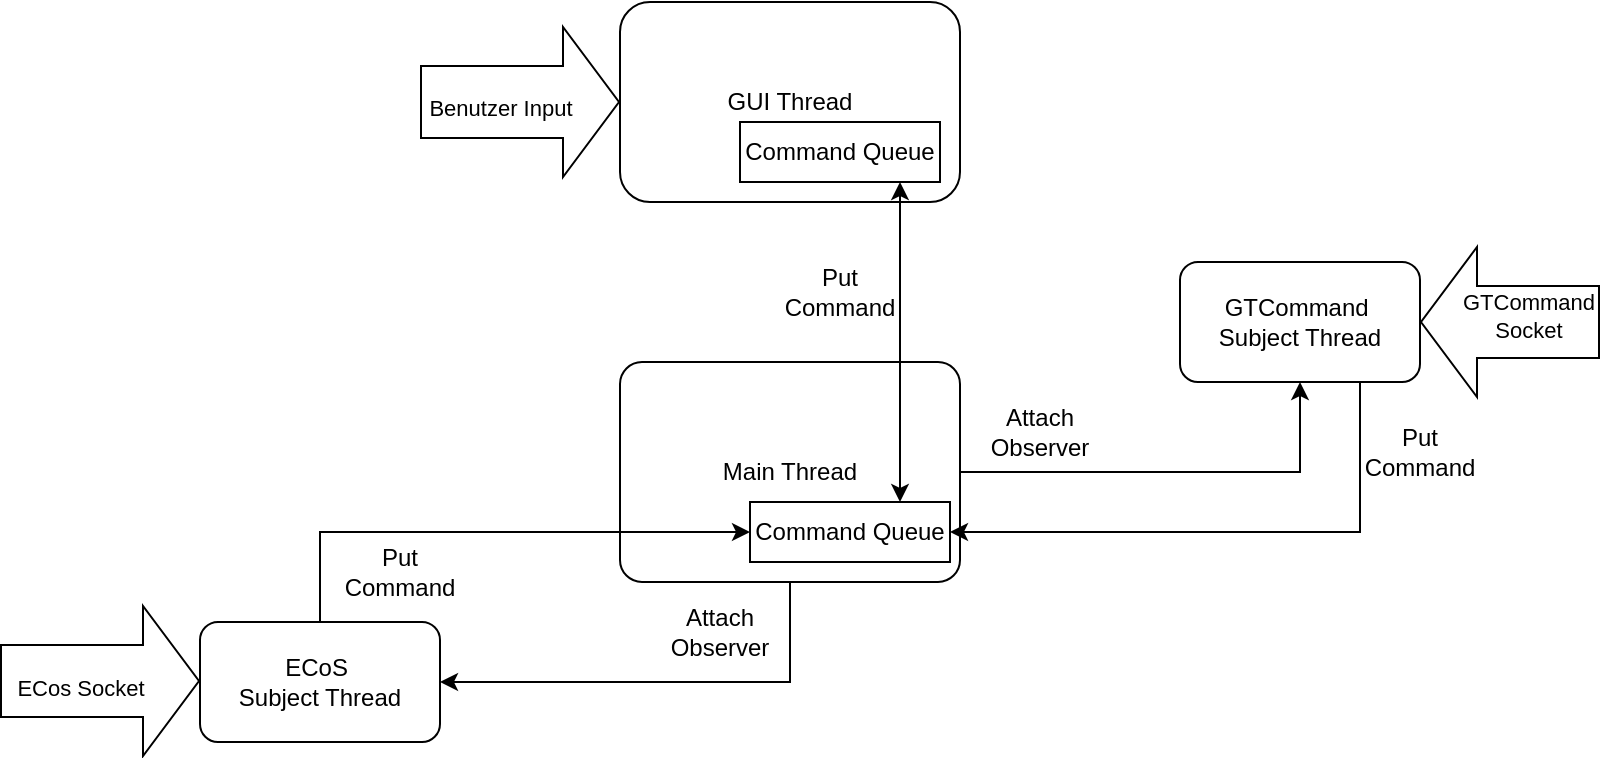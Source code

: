 <mxfile version="24.0.1" type="github">
  <diagram name="Page-1" id="ToANJIGu34HC7c5-Z4KE">
    <mxGraphModel dx="1562" dy="854" grid="1" gridSize="10" guides="1" tooltips="1" connect="1" arrows="1" fold="1" page="1" pageScale="1" pageWidth="850" pageHeight="1100" math="0" shadow="0">
      <root>
        <mxCell id="0" />
        <mxCell id="1" parent="0" />
        <mxCell id="X1dLM1PRq_ucBzWm9gV_-2" value="Main Thread" style="rounded=1;whiteSpace=wrap;html=1;arcSize=10;" vertex="1" parent="1">
          <mxGeometry x="310" y="310" width="170" height="110" as="geometry" />
        </mxCell>
        <mxCell id="X1dLM1PRq_ucBzWm9gV_-3" value="&lt;div&gt;ECoS&amp;nbsp;&lt;/div&gt;&lt;div&gt;Subject Thread&lt;/div&gt;" style="rounded=1;whiteSpace=wrap;html=1;" vertex="1" parent="1">
          <mxGeometry x="100" y="440" width="120" height="60" as="geometry" />
        </mxCell>
        <mxCell id="X1dLM1PRq_ucBzWm9gV_-4" value="&lt;div&gt;GTCommand&amp;nbsp;&lt;/div&gt;&lt;div&gt;Subject Thread&lt;/div&gt;" style="rounded=1;whiteSpace=wrap;html=1;" vertex="1" parent="1">
          <mxGeometry x="590" y="260" width="120" height="60" as="geometry" />
        </mxCell>
        <mxCell id="X1dLM1PRq_ucBzWm9gV_-5" value="GUI Thread" style="rounded=1;whiteSpace=wrap;html=1;" vertex="1" parent="1">
          <mxGeometry x="310" y="130" width="170" height="100" as="geometry" />
        </mxCell>
        <mxCell id="X1dLM1PRq_ucBzWm9gV_-6" value="" style="endArrow=classic;html=1;rounded=0;" edge="1" parent="1" source="X1dLM1PRq_ucBzWm9gV_-3" target="X1dLM1PRq_ucBzWm9gV_-53">
          <mxGeometry width="50" height="50" relative="1" as="geometry">
            <mxPoint x="160" y="310" as="sourcePoint" />
            <mxPoint x="210" y="260" as="targetPoint" />
            <Array as="points">
              <mxPoint x="160" y="395" />
            </Array>
          </mxGeometry>
        </mxCell>
        <mxCell id="X1dLM1PRq_ucBzWm9gV_-7" value="" style="endArrow=classic;html=1;rounded=0;" edge="1" parent="1" source="X1dLM1PRq_ucBzWm9gV_-2" target="X1dLM1PRq_ucBzWm9gV_-3">
          <mxGeometry width="50" height="50" relative="1" as="geometry">
            <mxPoint x="290" y="440" as="sourcePoint" />
            <mxPoint x="310" y="540" as="targetPoint" />
            <Array as="points">
              <mxPoint x="395" y="470" />
            </Array>
          </mxGeometry>
        </mxCell>
        <mxCell id="X1dLM1PRq_ucBzWm9gV_-24" value="&lt;div&gt;Attach&lt;/div&gt;&lt;div&gt;Observer&lt;br&gt;&lt;/div&gt;" style="text;html=1;align=center;verticalAlign=middle;whiteSpace=wrap;rounded=0;" vertex="1" parent="1">
          <mxGeometry x="330" y="430" width="60" height="30" as="geometry" />
        </mxCell>
        <mxCell id="X1dLM1PRq_ucBzWm9gV_-25" style="edgeStyle=orthogonalEdgeStyle;rounded=0;orthogonalLoop=1;jettySize=auto;html=1;exitX=0.5;exitY=1;exitDx=0;exitDy=0;" edge="1" parent="1" source="X1dLM1PRq_ucBzWm9gV_-24" target="X1dLM1PRq_ucBzWm9gV_-24">
          <mxGeometry relative="1" as="geometry" />
        </mxCell>
        <mxCell id="X1dLM1PRq_ucBzWm9gV_-26" value="&lt;div&gt;Put&lt;/div&gt;&lt;div&gt;Command&lt;br&gt;&lt;/div&gt;" style="text;html=1;align=center;verticalAlign=middle;whiteSpace=wrap;rounded=0;" vertex="1" parent="1">
          <mxGeometry x="680" y="340" width="60" height="30" as="geometry" />
        </mxCell>
        <mxCell id="X1dLM1PRq_ucBzWm9gV_-28" value="&lt;div&gt;Put&lt;/div&gt;&lt;div&gt;Command&lt;br&gt;&lt;/div&gt;" style="text;html=1;align=center;verticalAlign=middle;whiteSpace=wrap;rounded=0;" vertex="1" parent="1">
          <mxGeometry x="390" y="260" width="60" height="30" as="geometry" />
        </mxCell>
        <mxCell id="X1dLM1PRq_ucBzWm9gV_-29" value="&lt;div&gt;Put&lt;/div&gt;&lt;div&gt;Command&lt;br&gt;&lt;/div&gt;" style="text;html=1;align=center;verticalAlign=middle;whiteSpace=wrap;rounded=0;" vertex="1" parent="1">
          <mxGeometry x="170" y="400" width="60" height="30" as="geometry" />
        </mxCell>
        <mxCell id="X1dLM1PRq_ucBzWm9gV_-34" value="&lt;div&gt;Attach&lt;/div&gt;&lt;div&gt;Observer&lt;br&gt;&lt;/div&gt;" style="text;html=1;align=center;verticalAlign=middle;whiteSpace=wrap;rounded=0;" vertex="1" parent="1">
          <mxGeometry x="490" y="330" width="60" height="30" as="geometry" />
        </mxCell>
        <mxCell id="X1dLM1PRq_ucBzWm9gV_-41" value="" style="shape=flexArrow;endArrow=classic;html=1;rounded=0;endWidth=38;endSize=9;width=36;" edge="1" parent="1">
          <mxGeometry width="50" height="50" relative="1" as="geometry">
            <mxPoint y="469.5" as="sourcePoint" />
            <mxPoint x="100" y="469.5" as="targetPoint" />
          </mxGeometry>
        </mxCell>
        <mxCell id="X1dLM1PRq_ucBzWm9gV_-43" value="ECos Socket" style="edgeLabel;html=1;align=center;verticalAlign=middle;resizable=0;points=[];" vertex="1" connectable="0" parent="X1dLM1PRq_ucBzWm9gV_-41">
          <mxGeometry x="-0.2" y="-3" relative="1" as="geometry">
            <mxPoint as="offset" />
          </mxGeometry>
        </mxCell>
        <mxCell id="X1dLM1PRq_ucBzWm9gV_-46" value="" style="shape=flexArrow;endArrow=classic;html=1;rounded=0;endWidth=38;endSize=9;width=36;" edge="1" parent="1" target="X1dLM1PRq_ucBzWm9gV_-5">
          <mxGeometry width="50" height="50" relative="1" as="geometry">
            <mxPoint x="210" y="180" as="sourcePoint" />
            <mxPoint x="290.0" y="130" as="targetPoint" />
          </mxGeometry>
        </mxCell>
        <mxCell id="X1dLM1PRq_ucBzWm9gV_-47" value="Benutzer Input" style="edgeLabel;html=1;align=center;verticalAlign=middle;resizable=0;points=[];" vertex="1" connectable="0" parent="X1dLM1PRq_ucBzWm9gV_-46">
          <mxGeometry x="-0.2" y="-3" relative="1" as="geometry">
            <mxPoint as="offset" />
          </mxGeometry>
        </mxCell>
        <mxCell id="X1dLM1PRq_ucBzWm9gV_-50" value="" style="shape=flexArrow;endArrow=classic;html=1;rounded=0;endWidth=38;endSize=9;width=36;" edge="1" parent="1" target="X1dLM1PRq_ucBzWm9gV_-4">
          <mxGeometry width="50" height="50" relative="1" as="geometry">
            <mxPoint x="800" y="290" as="sourcePoint" />
            <mxPoint x="730" y="300" as="targetPoint" />
          </mxGeometry>
        </mxCell>
        <mxCell id="X1dLM1PRq_ucBzWm9gV_-51" value="&lt;div&gt;GTCommand&lt;/div&gt;&lt;div&gt;Socket&lt;br&gt;&lt;/div&gt;" style="edgeLabel;html=1;align=center;verticalAlign=middle;resizable=0;points=[];" vertex="1" connectable="0" parent="X1dLM1PRq_ucBzWm9gV_-50">
          <mxGeometry x="-0.2" y="-3" relative="1" as="geometry">
            <mxPoint as="offset" />
          </mxGeometry>
        </mxCell>
        <mxCell id="X1dLM1PRq_ucBzWm9gV_-53" value="&lt;div&gt;Command Queue&lt;br&gt;&lt;/div&gt;" style="rounded=0;whiteSpace=wrap;html=1;" vertex="1" parent="1">
          <mxGeometry x="375" y="380" width="100" height="30" as="geometry" />
        </mxCell>
        <mxCell id="X1dLM1PRq_ucBzWm9gV_-54" value="&lt;div&gt;Command Queue&lt;br&gt;&lt;/div&gt;" style="rounded=0;whiteSpace=wrap;html=1;" vertex="1" parent="1">
          <mxGeometry x="370" y="190" width="100" height="30" as="geometry" />
        </mxCell>
        <mxCell id="X1dLM1PRq_ucBzWm9gV_-57" value="" style="endArrow=classic;startArrow=classic;html=1;rounded=0;exitX=0.75;exitY=0;exitDx=0;exitDy=0;" edge="1" parent="1" source="X1dLM1PRq_ucBzWm9gV_-53">
          <mxGeometry width="50" height="50" relative="1" as="geometry">
            <mxPoint x="380" y="460" as="sourcePoint" />
            <mxPoint x="450" y="220" as="targetPoint" />
          </mxGeometry>
        </mxCell>
        <mxCell id="X1dLM1PRq_ucBzWm9gV_-60" value="" style="endArrow=classic;html=1;rounded=0;" edge="1" parent="1" source="X1dLM1PRq_ucBzWm9gV_-2" target="X1dLM1PRq_ucBzWm9gV_-4">
          <mxGeometry width="50" height="50" relative="1" as="geometry">
            <mxPoint x="610" y="460" as="sourcePoint" />
            <mxPoint x="430" y="410" as="targetPoint" />
            <Array as="points">
              <mxPoint x="650" y="365" />
            </Array>
          </mxGeometry>
        </mxCell>
        <mxCell id="X1dLM1PRq_ucBzWm9gV_-61" value="" style="endArrow=classic;html=1;rounded=0;exitX=0.75;exitY=1;exitDx=0;exitDy=0;" edge="1" parent="1" source="X1dLM1PRq_ucBzWm9gV_-4" target="X1dLM1PRq_ucBzWm9gV_-53">
          <mxGeometry width="50" height="50" relative="1" as="geometry">
            <mxPoint x="510" y="460" as="sourcePoint" />
            <mxPoint x="430" y="410" as="targetPoint" />
            <Array as="points">
              <mxPoint x="680" y="395" />
            </Array>
          </mxGeometry>
        </mxCell>
      </root>
    </mxGraphModel>
  </diagram>
</mxfile>
